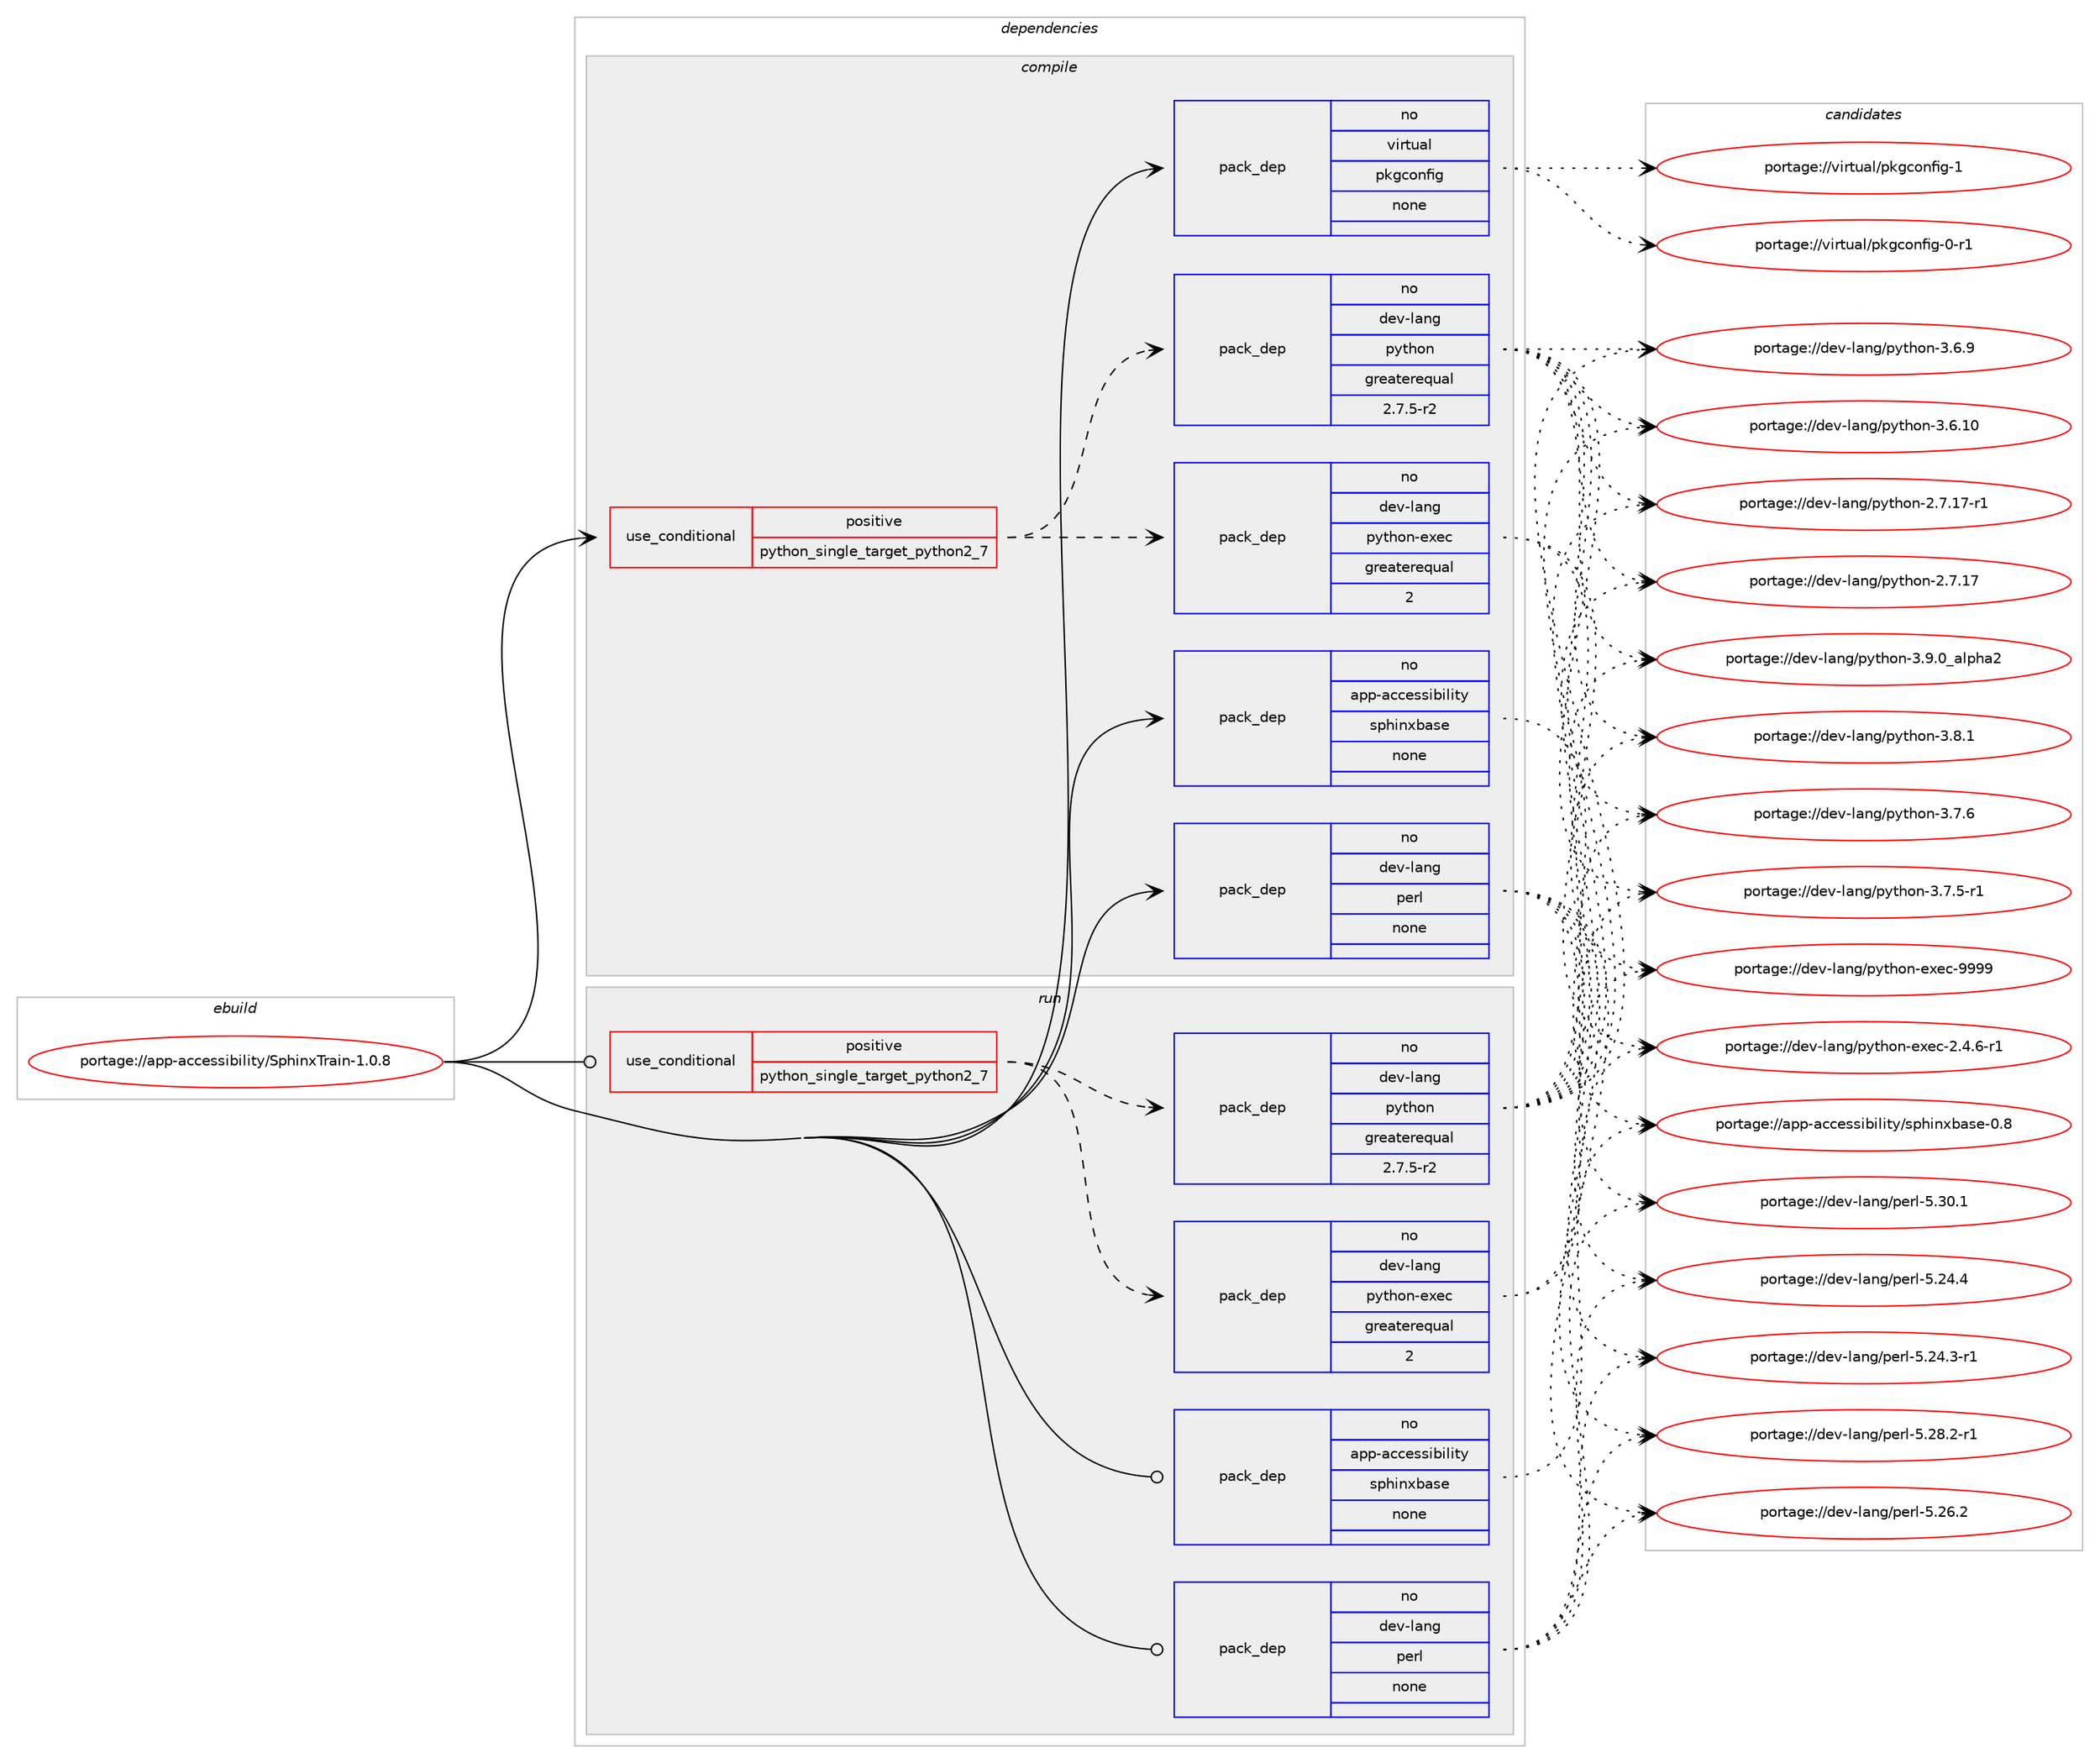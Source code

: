 digraph prolog {

# *************
# Graph options
# *************

newrank=true;
concentrate=true;
compound=true;
graph [rankdir=LR,fontname=Helvetica,fontsize=10,ranksep=1.5];#, ranksep=2.5, nodesep=0.2];
edge  [arrowhead=vee];
node  [fontname=Helvetica,fontsize=10];

# **********
# The ebuild
# **********

subgraph cluster_leftcol {
color=gray;
label=<<i>ebuild</i>>;
id [label="portage://app-accessibility/SphinxTrain-1.0.8", color=red, width=4, href="../app-accessibility/SphinxTrain-1.0.8.svg"];
}

# ****************
# The dependencies
# ****************

subgraph cluster_midcol {
color=gray;
label=<<i>dependencies</i>>;
subgraph cluster_compile {
fillcolor="#eeeeee";
style=filled;
label=<<i>compile</i>>;
subgraph cond155894 {
dependency659310 [label=<<TABLE BORDER="0" CELLBORDER="1" CELLSPACING="0" CELLPADDING="4"><TR><TD ROWSPAN="3" CELLPADDING="10">use_conditional</TD></TR><TR><TD>positive</TD></TR><TR><TD>python_single_target_python2_7</TD></TR></TABLE>>, shape=none, color=red];
subgraph pack494614 {
dependency659311 [label=<<TABLE BORDER="0" CELLBORDER="1" CELLSPACING="0" CELLPADDING="4" WIDTH="220"><TR><TD ROWSPAN="6" CELLPADDING="30">pack_dep</TD></TR><TR><TD WIDTH="110">no</TD></TR><TR><TD>dev-lang</TD></TR><TR><TD>python</TD></TR><TR><TD>greaterequal</TD></TR><TR><TD>2.7.5-r2</TD></TR></TABLE>>, shape=none, color=blue];
}
dependency659310:e -> dependency659311:w [weight=20,style="dashed",arrowhead="vee"];
subgraph pack494615 {
dependency659312 [label=<<TABLE BORDER="0" CELLBORDER="1" CELLSPACING="0" CELLPADDING="4" WIDTH="220"><TR><TD ROWSPAN="6" CELLPADDING="30">pack_dep</TD></TR><TR><TD WIDTH="110">no</TD></TR><TR><TD>dev-lang</TD></TR><TR><TD>python-exec</TD></TR><TR><TD>greaterequal</TD></TR><TR><TD>2</TD></TR></TABLE>>, shape=none, color=blue];
}
dependency659310:e -> dependency659312:w [weight=20,style="dashed",arrowhead="vee"];
}
id:e -> dependency659310:w [weight=20,style="solid",arrowhead="vee"];
subgraph pack494616 {
dependency659313 [label=<<TABLE BORDER="0" CELLBORDER="1" CELLSPACING="0" CELLPADDING="4" WIDTH="220"><TR><TD ROWSPAN="6" CELLPADDING="30">pack_dep</TD></TR><TR><TD WIDTH="110">no</TD></TR><TR><TD>app-accessibility</TD></TR><TR><TD>sphinxbase</TD></TR><TR><TD>none</TD></TR><TR><TD></TD></TR></TABLE>>, shape=none, color=blue];
}
id:e -> dependency659313:w [weight=20,style="solid",arrowhead="vee"];
subgraph pack494617 {
dependency659314 [label=<<TABLE BORDER="0" CELLBORDER="1" CELLSPACING="0" CELLPADDING="4" WIDTH="220"><TR><TD ROWSPAN="6" CELLPADDING="30">pack_dep</TD></TR><TR><TD WIDTH="110">no</TD></TR><TR><TD>dev-lang</TD></TR><TR><TD>perl</TD></TR><TR><TD>none</TD></TR><TR><TD></TD></TR></TABLE>>, shape=none, color=blue];
}
id:e -> dependency659314:w [weight=20,style="solid",arrowhead="vee"];
subgraph pack494618 {
dependency659315 [label=<<TABLE BORDER="0" CELLBORDER="1" CELLSPACING="0" CELLPADDING="4" WIDTH="220"><TR><TD ROWSPAN="6" CELLPADDING="30">pack_dep</TD></TR><TR><TD WIDTH="110">no</TD></TR><TR><TD>virtual</TD></TR><TR><TD>pkgconfig</TD></TR><TR><TD>none</TD></TR><TR><TD></TD></TR></TABLE>>, shape=none, color=blue];
}
id:e -> dependency659315:w [weight=20,style="solid",arrowhead="vee"];
}
subgraph cluster_compileandrun {
fillcolor="#eeeeee";
style=filled;
label=<<i>compile and run</i>>;
}
subgraph cluster_run {
fillcolor="#eeeeee";
style=filled;
label=<<i>run</i>>;
subgraph cond155895 {
dependency659316 [label=<<TABLE BORDER="0" CELLBORDER="1" CELLSPACING="0" CELLPADDING="4"><TR><TD ROWSPAN="3" CELLPADDING="10">use_conditional</TD></TR><TR><TD>positive</TD></TR><TR><TD>python_single_target_python2_7</TD></TR></TABLE>>, shape=none, color=red];
subgraph pack494619 {
dependency659317 [label=<<TABLE BORDER="0" CELLBORDER="1" CELLSPACING="0" CELLPADDING="4" WIDTH="220"><TR><TD ROWSPAN="6" CELLPADDING="30">pack_dep</TD></TR><TR><TD WIDTH="110">no</TD></TR><TR><TD>dev-lang</TD></TR><TR><TD>python</TD></TR><TR><TD>greaterequal</TD></TR><TR><TD>2.7.5-r2</TD></TR></TABLE>>, shape=none, color=blue];
}
dependency659316:e -> dependency659317:w [weight=20,style="dashed",arrowhead="vee"];
subgraph pack494620 {
dependency659318 [label=<<TABLE BORDER="0" CELLBORDER="1" CELLSPACING="0" CELLPADDING="4" WIDTH="220"><TR><TD ROWSPAN="6" CELLPADDING="30">pack_dep</TD></TR><TR><TD WIDTH="110">no</TD></TR><TR><TD>dev-lang</TD></TR><TR><TD>python-exec</TD></TR><TR><TD>greaterequal</TD></TR><TR><TD>2</TD></TR></TABLE>>, shape=none, color=blue];
}
dependency659316:e -> dependency659318:w [weight=20,style="dashed",arrowhead="vee"];
}
id:e -> dependency659316:w [weight=20,style="solid",arrowhead="odot"];
subgraph pack494621 {
dependency659319 [label=<<TABLE BORDER="0" CELLBORDER="1" CELLSPACING="0" CELLPADDING="4" WIDTH="220"><TR><TD ROWSPAN="6" CELLPADDING="30">pack_dep</TD></TR><TR><TD WIDTH="110">no</TD></TR><TR><TD>app-accessibility</TD></TR><TR><TD>sphinxbase</TD></TR><TR><TD>none</TD></TR><TR><TD></TD></TR></TABLE>>, shape=none, color=blue];
}
id:e -> dependency659319:w [weight=20,style="solid",arrowhead="odot"];
subgraph pack494622 {
dependency659320 [label=<<TABLE BORDER="0" CELLBORDER="1" CELLSPACING="0" CELLPADDING="4" WIDTH="220"><TR><TD ROWSPAN="6" CELLPADDING="30">pack_dep</TD></TR><TR><TD WIDTH="110">no</TD></TR><TR><TD>dev-lang</TD></TR><TR><TD>perl</TD></TR><TR><TD>none</TD></TR><TR><TD></TD></TR></TABLE>>, shape=none, color=blue];
}
id:e -> dependency659320:w [weight=20,style="solid",arrowhead="odot"];
}
}

# **************
# The candidates
# **************

subgraph cluster_choices {
rank=same;
color=gray;
label=<<i>candidates</i>>;

subgraph choice494614 {
color=black;
nodesep=1;
choice10010111845108971101034711212111610411111045514657464895971081121049750 [label="portage://dev-lang/python-3.9.0_alpha2", color=red, width=4,href="../dev-lang/python-3.9.0_alpha2.svg"];
choice100101118451089711010347112121116104111110455146564649 [label="portage://dev-lang/python-3.8.1", color=red, width=4,href="../dev-lang/python-3.8.1.svg"];
choice100101118451089711010347112121116104111110455146554654 [label="portage://dev-lang/python-3.7.6", color=red, width=4,href="../dev-lang/python-3.7.6.svg"];
choice1001011184510897110103471121211161041111104551465546534511449 [label="portage://dev-lang/python-3.7.5-r1", color=red, width=4,href="../dev-lang/python-3.7.5-r1.svg"];
choice100101118451089711010347112121116104111110455146544657 [label="portage://dev-lang/python-3.6.9", color=red, width=4,href="../dev-lang/python-3.6.9.svg"];
choice10010111845108971101034711212111610411111045514654464948 [label="portage://dev-lang/python-3.6.10", color=red, width=4,href="../dev-lang/python-3.6.10.svg"];
choice100101118451089711010347112121116104111110455046554649554511449 [label="portage://dev-lang/python-2.7.17-r1", color=red, width=4,href="../dev-lang/python-2.7.17-r1.svg"];
choice10010111845108971101034711212111610411111045504655464955 [label="portage://dev-lang/python-2.7.17", color=red, width=4,href="../dev-lang/python-2.7.17.svg"];
dependency659311:e -> choice10010111845108971101034711212111610411111045514657464895971081121049750:w [style=dotted,weight="100"];
dependency659311:e -> choice100101118451089711010347112121116104111110455146564649:w [style=dotted,weight="100"];
dependency659311:e -> choice100101118451089711010347112121116104111110455146554654:w [style=dotted,weight="100"];
dependency659311:e -> choice1001011184510897110103471121211161041111104551465546534511449:w [style=dotted,weight="100"];
dependency659311:e -> choice100101118451089711010347112121116104111110455146544657:w [style=dotted,weight="100"];
dependency659311:e -> choice10010111845108971101034711212111610411111045514654464948:w [style=dotted,weight="100"];
dependency659311:e -> choice100101118451089711010347112121116104111110455046554649554511449:w [style=dotted,weight="100"];
dependency659311:e -> choice10010111845108971101034711212111610411111045504655464955:w [style=dotted,weight="100"];
}
subgraph choice494615 {
color=black;
nodesep=1;
choice10010111845108971101034711212111610411111045101120101994557575757 [label="portage://dev-lang/python-exec-9999", color=red, width=4,href="../dev-lang/python-exec-9999.svg"];
choice10010111845108971101034711212111610411111045101120101994550465246544511449 [label="portage://dev-lang/python-exec-2.4.6-r1", color=red, width=4,href="../dev-lang/python-exec-2.4.6-r1.svg"];
dependency659312:e -> choice10010111845108971101034711212111610411111045101120101994557575757:w [style=dotted,weight="100"];
dependency659312:e -> choice10010111845108971101034711212111610411111045101120101994550465246544511449:w [style=dotted,weight="100"];
}
subgraph choice494616 {
color=black;
nodesep=1;
choice97112112459799991011151151059810510810511612147115112104105110120989711510145484656 [label="portage://app-accessibility/sphinxbase-0.8", color=red, width=4,href="../app-accessibility/sphinxbase-0.8.svg"];
dependency659313:e -> choice97112112459799991011151151059810510810511612147115112104105110120989711510145484656:w [style=dotted,weight="100"];
}
subgraph choice494617 {
color=black;
nodesep=1;
choice10010111845108971101034711210111410845534651484649 [label="portage://dev-lang/perl-5.30.1", color=red, width=4,href="../dev-lang/perl-5.30.1.svg"];
choice100101118451089711010347112101114108455346505646504511449 [label="portage://dev-lang/perl-5.28.2-r1", color=red, width=4,href="../dev-lang/perl-5.28.2-r1.svg"];
choice10010111845108971101034711210111410845534650544650 [label="portage://dev-lang/perl-5.26.2", color=red, width=4,href="../dev-lang/perl-5.26.2.svg"];
choice10010111845108971101034711210111410845534650524652 [label="portage://dev-lang/perl-5.24.4", color=red, width=4,href="../dev-lang/perl-5.24.4.svg"];
choice100101118451089711010347112101114108455346505246514511449 [label="portage://dev-lang/perl-5.24.3-r1", color=red, width=4,href="../dev-lang/perl-5.24.3-r1.svg"];
dependency659314:e -> choice10010111845108971101034711210111410845534651484649:w [style=dotted,weight="100"];
dependency659314:e -> choice100101118451089711010347112101114108455346505646504511449:w [style=dotted,weight="100"];
dependency659314:e -> choice10010111845108971101034711210111410845534650544650:w [style=dotted,weight="100"];
dependency659314:e -> choice10010111845108971101034711210111410845534650524652:w [style=dotted,weight="100"];
dependency659314:e -> choice100101118451089711010347112101114108455346505246514511449:w [style=dotted,weight="100"];
}
subgraph choice494618 {
color=black;
nodesep=1;
choice1181051141161179710847112107103991111101021051034549 [label="portage://virtual/pkgconfig-1", color=red, width=4,href="../virtual/pkgconfig-1.svg"];
choice11810511411611797108471121071039911111010210510345484511449 [label="portage://virtual/pkgconfig-0-r1", color=red, width=4,href="../virtual/pkgconfig-0-r1.svg"];
dependency659315:e -> choice1181051141161179710847112107103991111101021051034549:w [style=dotted,weight="100"];
dependency659315:e -> choice11810511411611797108471121071039911111010210510345484511449:w [style=dotted,weight="100"];
}
subgraph choice494619 {
color=black;
nodesep=1;
choice10010111845108971101034711212111610411111045514657464895971081121049750 [label="portage://dev-lang/python-3.9.0_alpha2", color=red, width=4,href="../dev-lang/python-3.9.0_alpha2.svg"];
choice100101118451089711010347112121116104111110455146564649 [label="portage://dev-lang/python-3.8.1", color=red, width=4,href="../dev-lang/python-3.8.1.svg"];
choice100101118451089711010347112121116104111110455146554654 [label="portage://dev-lang/python-3.7.6", color=red, width=4,href="../dev-lang/python-3.7.6.svg"];
choice1001011184510897110103471121211161041111104551465546534511449 [label="portage://dev-lang/python-3.7.5-r1", color=red, width=4,href="../dev-lang/python-3.7.5-r1.svg"];
choice100101118451089711010347112121116104111110455146544657 [label="portage://dev-lang/python-3.6.9", color=red, width=4,href="../dev-lang/python-3.6.9.svg"];
choice10010111845108971101034711212111610411111045514654464948 [label="portage://dev-lang/python-3.6.10", color=red, width=4,href="../dev-lang/python-3.6.10.svg"];
choice100101118451089711010347112121116104111110455046554649554511449 [label="portage://dev-lang/python-2.7.17-r1", color=red, width=4,href="../dev-lang/python-2.7.17-r1.svg"];
choice10010111845108971101034711212111610411111045504655464955 [label="portage://dev-lang/python-2.7.17", color=red, width=4,href="../dev-lang/python-2.7.17.svg"];
dependency659317:e -> choice10010111845108971101034711212111610411111045514657464895971081121049750:w [style=dotted,weight="100"];
dependency659317:e -> choice100101118451089711010347112121116104111110455146564649:w [style=dotted,weight="100"];
dependency659317:e -> choice100101118451089711010347112121116104111110455146554654:w [style=dotted,weight="100"];
dependency659317:e -> choice1001011184510897110103471121211161041111104551465546534511449:w [style=dotted,weight="100"];
dependency659317:e -> choice100101118451089711010347112121116104111110455146544657:w [style=dotted,weight="100"];
dependency659317:e -> choice10010111845108971101034711212111610411111045514654464948:w [style=dotted,weight="100"];
dependency659317:e -> choice100101118451089711010347112121116104111110455046554649554511449:w [style=dotted,weight="100"];
dependency659317:e -> choice10010111845108971101034711212111610411111045504655464955:w [style=dotted,weight="100"];
}
subgraph choice494620 {
color=black;
nodesep=1;
choice10010111845108971101034711212111610411111045101120101994557575757 [label="portage://dev-lang/python-exec-9999", color=red, width=4,href="../dev-lang/python-exec-9999.svg"];
choice10010111845108971101034711212111610411111045101120101994550465246544511449 [label="portage://dev-lang/python-exec-2.4.6-r1", color=red, width=4,href="../dev-lang/python-exec-2.4.6-r1.svg"];
dependency659318:e -> choice10010111845108971101034711212111610411111045101120101994557575757:w [style=dotted,weight="100"];
dependency659318:e -> choice10010111845108971101034711212111610411111045101120101994550465246544511449:w [style=dotted,weight="100"];
}
subgraph choice494621 {
color=black;
nodesep=1;
choice97112112459799991011151151059810510810511612147115112104105110120989711510145484656 [label="portage://app-accessibility/sphinxbase-0.8", color=red, width=4,href="../app-accessibility/sphinxbase-0.8.svg"];
dependency659319:e -> choice97112112459799991011151151059810510810511612147115112104105110120989711510145484656:w [style=dotted,weight="100"];
}
subgraph choice494622 {
color=black;
nodesep=1;
choice10010111845108971101034711210111410845534651484649 [label="portage://dev-lang/perl-5.30.1", color=red, width=4,href="../dev-lang/perl-5.30.1.svg"];
choice100101118451089711010347112101114108455346505646504511449 [label="portage://dev-lang/perl-5.28.2-r1", color=red, width=4,href="../dev-lang/perl-5.28.2-r1.svg"];
choice10010111845108971101034711210111410845534650544650 [label="portage://dev-lang/perl-5.26.2", color=red, width=4,href="../dev-lang/perl-5.26.2.svg"];
choice10010111845108971101034711210111410845534650524652 [label="portage://dev-lang/perl-5.24.4", color=red, width=4,href="../dev-lang/perl-5.24.4.svg"];
choice100101118451089711010347112101114108455346505246514511449 [label="portage://dev-lang/perl-5.24.3-r1", color=red, width=4,href="../dev-lang/perl-5.24.3-r1.svg"];
dependency659320:e -> choice10010111845108971101034711210111410845534651484649:w [style=dotted,weight="100"];
dependency659320:e -> choice100101118451089711010347112101114108455346505646504511449:w [style=dotted,weight="100"];
dependency659320:e -> choice10010111845108971101034711210111410845534650544650:w [style=dotted,weight="100"];
dependency659320:e -> choice10010111845108971101034711210111410845534650524652:w [style=dotted,weight="100"];
dependency659320:e -> choice100101118451089711010347112101114108455346505246514511449:w [style=dotted,weight="100"];
}
}

}
